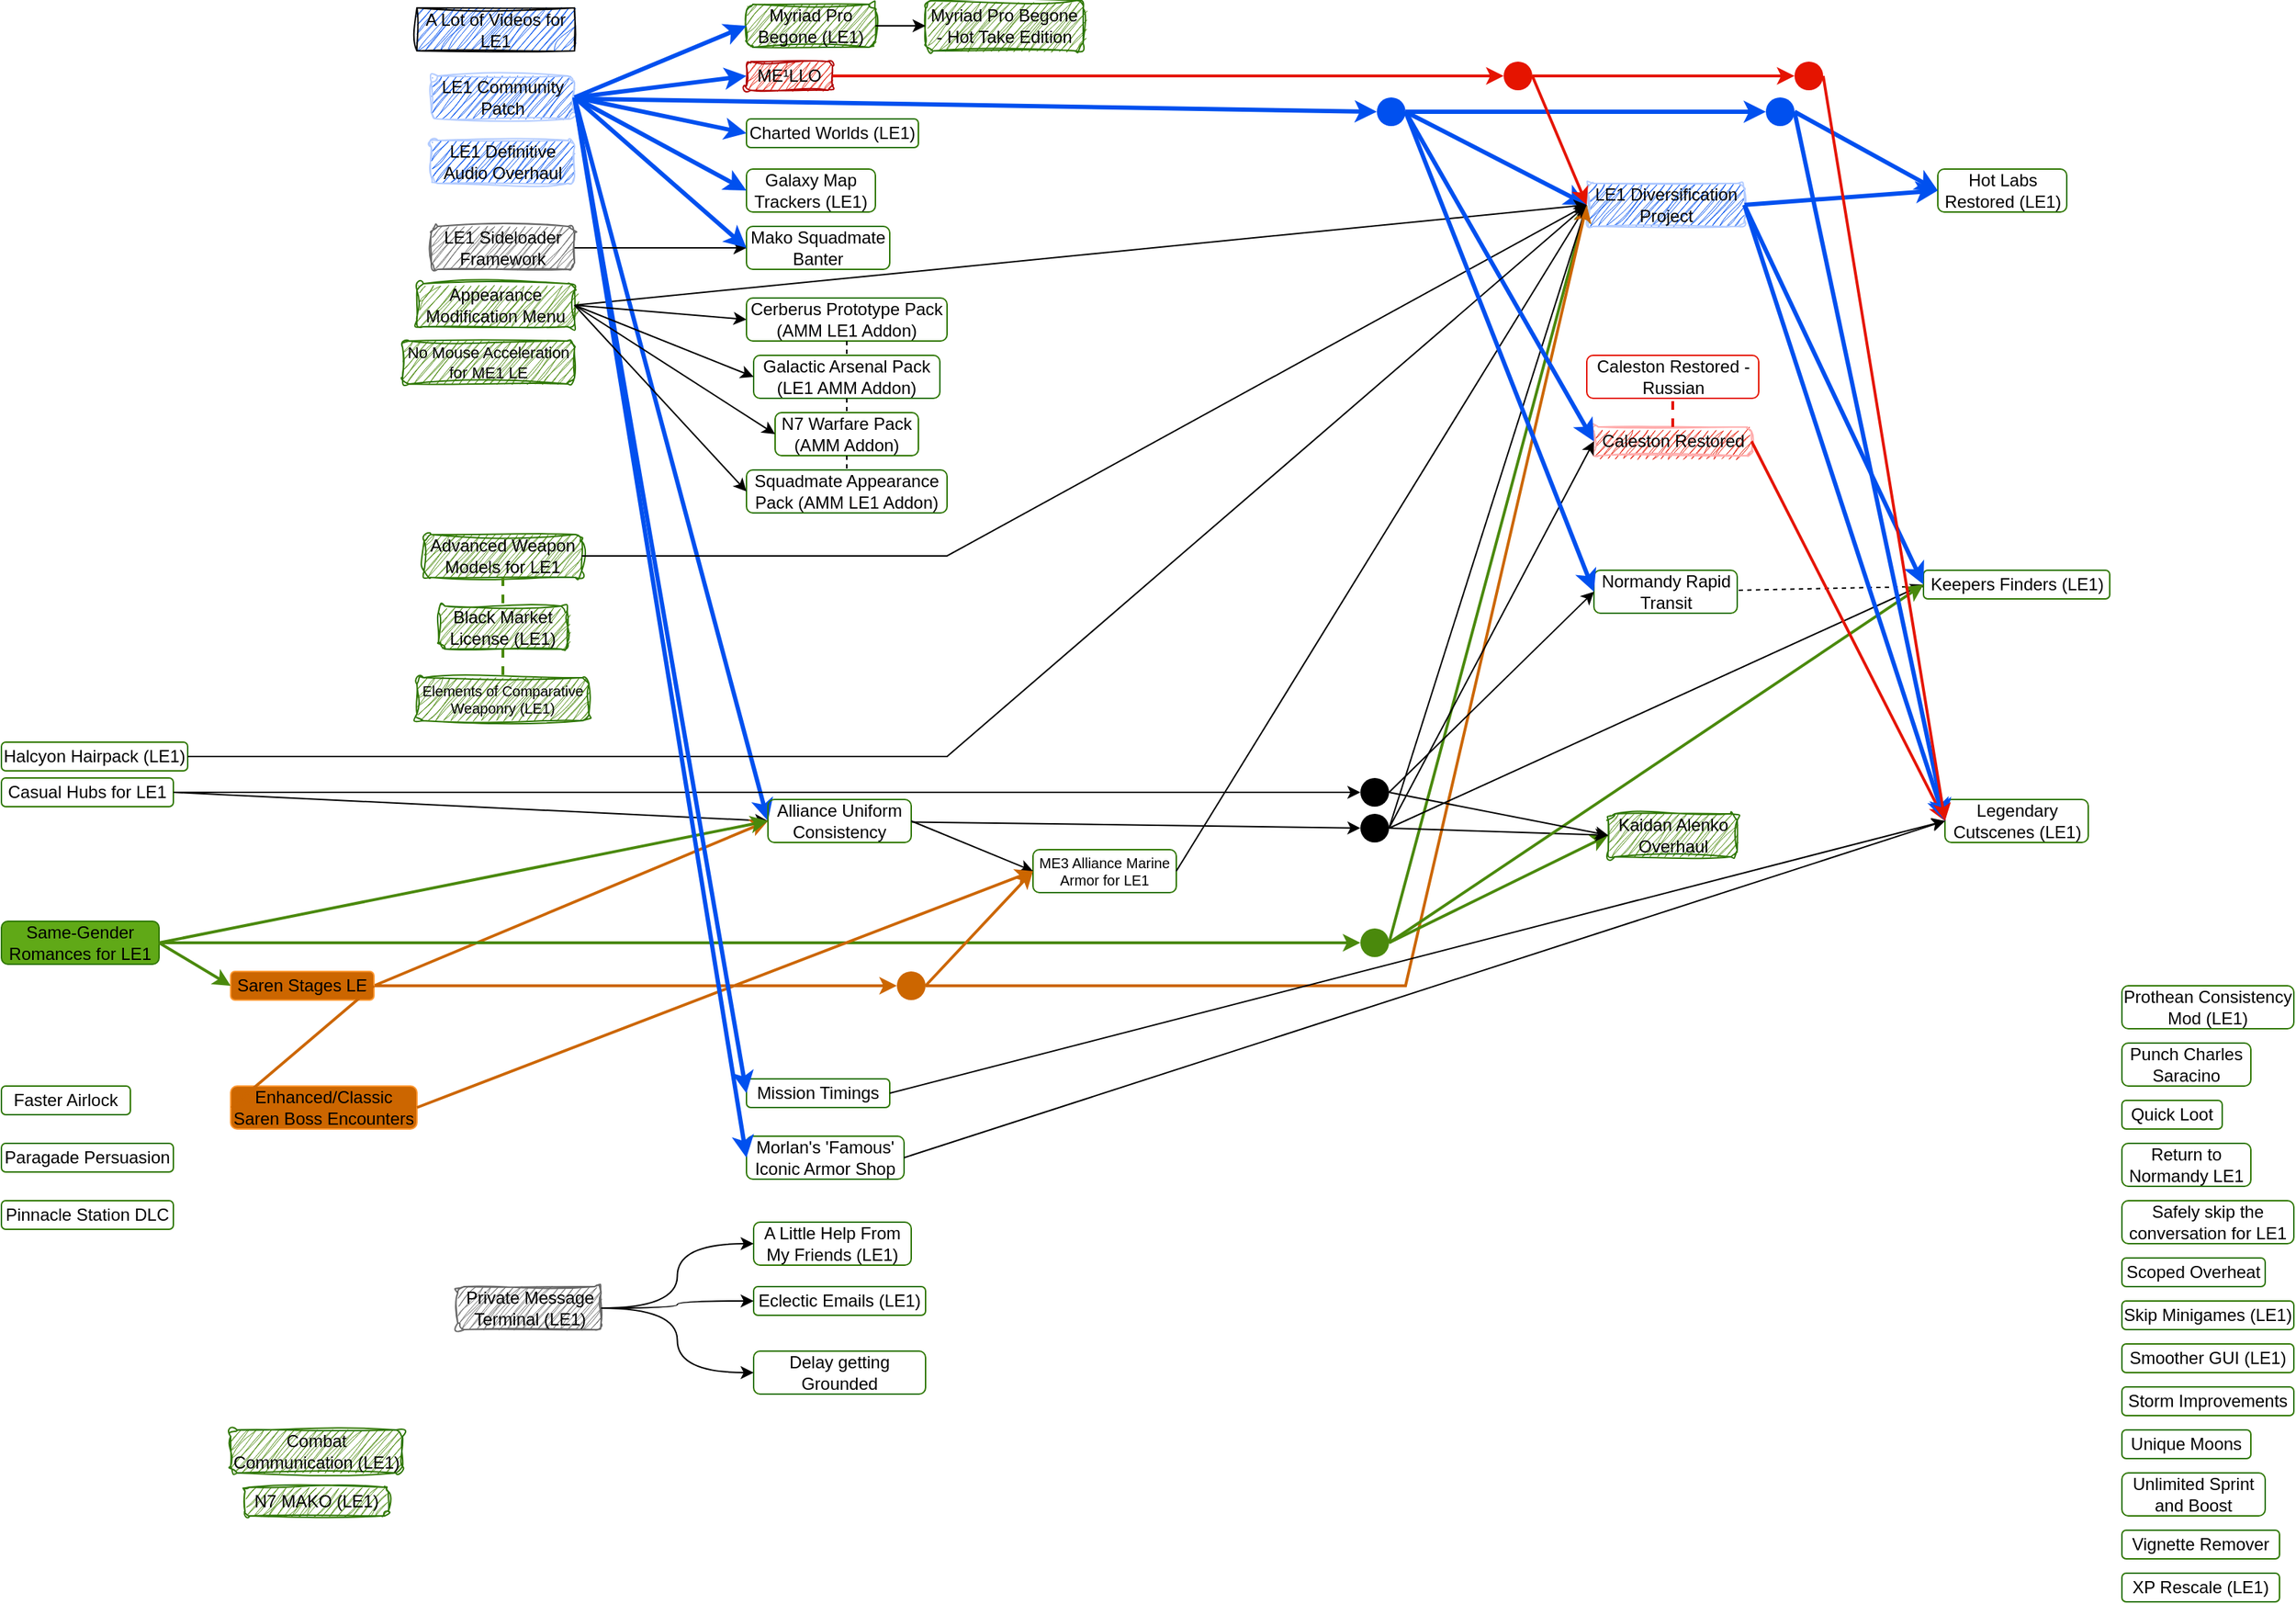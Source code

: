 <mxfile version="26.1.0">
  <diagram name="Страница — 1" id="1QfvMjIt6kSm-26QrTTU">
    <mxGraphModel dx="1319" dy="1741" grid="1" gridSize="10" guides="1" tooltips="1" connect="1" arrows="1" fold="1" page="1" pageScale="1" pageWidth="1654" pageHeight="1169" math="0" shadow="0">
      <root>
        <mxCell id="0" />
        <mxCell id="1" parent="0" />
        <mxCell id="hEbEdlZakMNNl_RcjGQe-7" style="shape=connector;rounded=0;orthogonalLoop=1;jettySize=auto;html=1;entryX=0;entryY=0.5;entryDx=0;entryDy=0;strokeColor=light-dark(#4A890C,#4A890C);align=center;verticalAlign=middle;fontFamily=Helvetica;fontSize=11;fontColor=default;labelBackgroundColor=default;endArrow=classic;strokeWidth=2;exitX=1;exitY=0.5;exitDx=0;exitDy=0;entryPerimeter=0;" edge="1" parent="1" source="hEbEdlZakMNNl_RcjGQe-16" target="XhbC9aTRr4sNY5ImtjRr-4">
          <mxGeometry relative="1" as="geometry" />
        </mxCell>
        <UserObject label="&lt;div&gt;Same-Gender Romances for LE1&lt;/div&gt;" link="https://www.nexusmods.com/masseffectlegendaryedition/mods/564" id="XhbC9aTRr4sNY5ImtjRr-1">
          <mxCell style="rounded=1;whiteSpace=wrap;html=1;fillColor=#60a917;fontColor=default;strokeColor=#2D7600;points=[[0,0.5,0,0,0],[0.5,0,0,0,0],[0.5,1,0,0,0],[1,0.5,0,0,0]];" parent="1" vertex="1">
            <mxGeometry x="40" y="645" width="110" height="30" as="geometry" />
          </mxCell>
        </UserObject>
        <UserObject label="&lt;div&gt;LE1 Sideloader Framework&lt;/div&gt;" link="https://www.nexusmods.com/masseffectlegendaryedition/mods/1309" id="XhbC9aTRr4sNY5ImtjRr-2">
          <mxCell style="rounded=1;whiteSpace=wrap;html=1;fillColor=light-dark(#666666,#666666);strokeColor=light-dark(#666666,#666666);sketch=1;curveFitting=1;jiggle=2;points=[[0,0.5,0,0,0],[0.5,0,0,0,0],[0.5,1,0,0,0],[1,0.5,0,0,0]];" parent="1" vertex="1">
            <mxGeometry x="340" y="160" width="100" height="30" as="geometry" />
          </mxCell>
        </UserObject>
        <mxCell id="hEbEdlZakMNNl_RcjGQe-4" style="shape=connector;rounded=0;orthogonalLoop=1;jettySize=auto;html=1;exitX=1;exitY=0.5;exitDx=0;exitDy=0;entryX=0;entryY=0.5;entryDx=0;entryDy=0;strokeColor=light-dark(#0050EF,#0050EF);align=center;verticalAlign=middle;fontFamily=Helvetica;fontSize=11;fontColor=default;labelBackgroundColor=default;endArrow=classic;strokeWidth=3;" edge="1" parent="1" source="XhbC9aTRr4sNY5ImtjRr-3" target="XhbC9aTRr4sNY5ImtjRr-9">
          <mxGeometry relative="1" as="geometry" />
        </mxCell>
        <mxCell id="hEbEdlZakMNNl_RcjGQe-42" style="shape=connector;rounded=0;orthogonalLoop=1;jettySize=auto;html=1;entryX=0;entryY=0.5;entryDx=0;entryDy=0;strokeColor=light-dark(#0050EF,#0050EF);align=center;verticalAlign=middle;fontFamily=Helvetica;fontSize=11;fontColor=default;labelBackgroundColor=default;endArrow=classic;strokeWidth=3;" edge="1" parent="1" source="XhbC9aTRr4sNY5ImtjRr-3" target="hEbEdlZakMNNl_RcjGQe-41">
          <mxGeometry relative="1" as="geometry" />
        </mxCell>
        <UserObject label="&lt;div&gt;LE1 Community Patch&lt;/div&gt;" link="https://www.nexusmods.com/masseffectlegendaryedition/mods/23" id="XhbC9aTRr4sNY5ImtjRr-3">
          <mxCell style="rounded=1;whiteSpace=wrap;html=1;fillColor=light-dark(#0050EF,#0050EF);fontColor=default;strokeColor=light-dark(#B2CBFF,#B2CBFF);points=[[0,0.5,0,0,0],[0.5,0,0,0,0],[0.5,1,0,0,0],[1,0.5,0,0,0]];sketch=1;curveFitting=1;jiggle=2;" parent="1" vertex="1">
            <mxGeometry x="340" y="55" width="100" height="30" as="geometry" />
          </mxCell>
        </UserObject>
        <UserObject label="&lt;div&gt;LE1 Diversification Project&lt;/div&gt;" link="https://www.nexusmods.com/masseffectlegendaryedition/mods/1172" id="XhbC9aTRr4sNY5ImtjRr-4">
          <mxCell style="rounded=1;whiteSpace=wrap;html=1;fillColor=light-dark(#0050EF,#0050EF);fontColor=default;strokeColor=light-dark(#B2CBFF,#B2CBFF);points=[[0,0.5,0,0,0],[0.5,0,0,0,0],[0.5,1,0,0,0],[1,0.5,0,0,0]];sketch=1;curveFitting=1;jiggle=2;" parent="1" vertex="1">
            <mxGeometry x="1146.5" y="130" width="110" height="30" as="geometry" />
          </mxCell>
        </UserObject>
        <UserObject label="LE1 Definitive Audio Overhaul" link="https://www.nexusmods.com/masseffectlegendaryedition/mods/1560" id="XhbC9aTRr4sNY5ImtjRr-5">
          <mxCell style="rounded=1;whiteSpace=wrap;html=1;fillColor=light-dark(#0050EF,#0050EF);fontColor=default;strokeColor=light-dark(#B2CBFF,#B2CBFF);points=[[0,0.5,0,0,0],[0.5,0,0,0,0],[0.5,1,0,0,0],[1,0.5,0,0,0]];sketch=1;curveFitting=1;jiggle=2;" parent="1" vertex="1">
            <mxGeometry x="340" y="100" width="100" height="30" as="geometry" />
          </mxCell>
        </UserObject>
        <UserObject label="A Lot of Videos for LE1" link="https://www.nexusmods.com/masseffectlegendaryedition/mods/3" id="XhbC9aTRr4sNY5ImtjRr-6">
          <mxCell style="rounded=0;whiteSpace=wrap;html=1;fillColor=light-dark(#0050EF,#0050EF);fontColor=default;strokeColor=default;fillStyle=hatch;gradientColor=none;sketch=1;curveFitting=1;jiggle=2;glass=0;shadow=0;points=[[0,0.5,0,0,0],[0.5,0,0,0,0],[0.5,1,0,0,0],[1,0.5,0,0,0]];" parent="1" vertex="1">
            <mxGeometry x="330" y="7.5" width="110" height="30" as="geometry" />
          </mxCell>
        </UserObject>
        <UserObject label="A Little Help From My Friends (LE1)" link="https://www.nexusmods.com/masseffectlegendaryedition/mods/1526" id="XhbC9aTRr4sNY5ImtjRr-7">
          <mxCell style="rounded=1;whiteSpace=wrap;html=1;fillColor=none;fontColor=default;strokeColor=#2D7600;points=[[0,0.5,0,0,0],[0.5,0,0,0,0],[0.5,1,0,0,0],[1,0.5,0,0,0]];" parent="1" vertex="1">
            <mxGeometry x="565" y="855" width="110" height="30" as="geometry" />
          </mxCell>
        </UserObject>
        <UserObject label="Advanced Weapon Models for LE1" link="https://www.nexusmods.com/masseffectlegendaryedition/mods/853" id="XhbC9aTRr4sNY5ImtjRr-8">
          <mxCell style="rounded=1;whiteSpace=wrap;html=1;fillColor=light-dark(#4A890C,#4A890C);fontColor=default;strokeColor=#2D7600;sketch=1;curveFitting=1;jiggle=2;points=[[0,0.5,0,0,0],[0.5,0,0,0,0],[0.5,1,0,0,0],[1,0.5,0,0,0]];" parent="1" vertex="1">
            <mxGeometry x="335" y="375" width="110" height="30" as="geometry" />
          </mxCell>
        </UserObject>
        <mxCell id="hEbEdlZakMNNl_RcjGQe-56" style="shape=connector;rounded=0;orthogonalLoop=1;jettySize=auto;html=1;entryX=0;entryY=0.5;entryDx=0;entryDy=0;strokeColor=default;align=center;verticalAlign=middle;fontFamily=Helvetica;fontSize=11;fontColor=default;labelBackgroundColor=default;endArrow=classic;" edge="1" parent="1" source="XhbC9aTRr4sNY5ImtjRr-9" target="hEbEdlZakMNNl_RcjGQe-55">
          <mxGeometry relative="1" as="geometry" />
        </mxCell>
        <UserObject label="Alliance Uniform Consistency" link="https://www.nexusmods.com/masseffectlegendaryedition/mods/799" id="XhbC9aTRr4sNY5ImtjRr-9">
          <mxCell style="rounded=1;whiteSpace=wrap;html=1;fillColor=none;fontColor=default;strokeColor=#2D7600;points=[[0,0.5,0,0,0],[0.5,0,0,0,0],[0.5,1,0,0,0],[1,0.5,0,0,0]];" parent="1" vertex="1">
            <mxGeometry x="575" y="560" width="100" height="30" as="geometry" />
          </mxCell>
        </UserObject>
        <UserObject label="Appearance Modification Menu" link="https://www.nexusmods.com/masseffectlegendaryedition/mods/2513" id="XhbC9aTRr4sNY5ImtjRr-10">
          <mxCell style="rounded=1;whiteSpace=wrap;html=1;fillColor=light-dark(#4A890C,#4A890C);fontColor=default;strokeColor=#2D7600;points=[[0,0.5,0,0,0],[0.5,0,0,0,0],[0.5,1,0,0,0],[1,0.5,0,0,0]];sketch=1;curveFitting=1;jiggle=2;" parent="1" vertex="1">
            <mxGeometry x="330" y="200" width="110" height="30" as="geometry" />
          </mxCell>
        </UserObject>
        <mxCell id="hEbEdlZakMNNl_RcjGQe-35" style="shape=connector;rounded=0;orthogonalLoop=1;jettySize=auto;html=1;strokeColor=light-dark(#4A890C,#4A890C);align=center;verticalAlign=middle;fontFamily=Helvetica;fontSize=11;fontColor=default;labelBackgroundColor=default;endArrow=none;dashed=1;startFill=0;strokeWidth=2;" edge="1" parent="1" source="XhbC9aTRr4sNY5ImtjRr-11" target="XhbC9aTRr4sNY5ImtjRr-18">
          <mxGeometry relative="1" as="geometry" />
        </mxCell>
        <UserObject label="Black Market License (LE1)" link="https://www.nexusmods.com/masseffectlegendaryedition/mods/661" id="XhbC9aTRr4sNY5ImtjRr-11">
          <mxCell style="rounded=1;whiteSpace=wrap;html=1;fillColor=light-dark(#4A890C,#4A890C);fontColor=default;strokeColor=#2D7600;points=[[0,0.5,0,0,0],[0.5,0,0,0,0],[0.5,1,0,0,0],[1,0.5,0,0,0]];sketch=1;curveFitting=1;jiggle=2;" parent="1" vertex="1">
            <mxGeometry x="345" y="425" width="90" height="30" as="geometry" />
          </mxCell>
        </UserObject>
        <UserObject label="Caleston Restored" link="https://www.nexusmods.com/masseffectlegendaryedition/mods/2238" id="XhbC9aTRr4sNY5ImtjRr-12">
          <mxCell style="rounded=1;whiteSpace=wrap;html=1;fillColor=light-dark(#E51400,#E51400);fontColor=default;strokeColor=light-dark(#FFACAC,#FFACAC);points=[[0,0.5,0,0,0],[0.5,0,0,0,0],[0.5,1,0,0,0],[1,0.5,0,0,0]];sketch=1;curveFitting=1;jiggle=2;" parent="1" vertex="1">
            <mxGeometry x="1151.5" y="300" width="110" height="20" as="geometry" />
          </mxCell>
        </UserObject>
        <mxCell id="hEbEdlZakMNNl_RcjGQe-5" style="shape=connector;rounded=0;orthogonalLoop=1;jettySize=auto;html=1;exitX=1;exitY=0.5;exitDx=0;exitDy=0;entryX=0;entryY=0.5;entryDx=0;entryDy=0;strokeColor=default;align=center;verticalAlign=middle;fontFamily=Helvetica;fontSize=11;fontColor=default;labelBackgroundColor=default;endArrow=classic;" edge="1" parent="1" source="XhbC9aTRr4sNY5ImtjRr-13" target="XhbC9aTRr4sNY5ImtjRr-9">
          <mxGeometry relative="1" as="geometry" />
        </mxCell>
        <UserObject label="Casual Hubs for LE1" link="https://www.nexusmods.com/masseffectlegendaryedition/mods/574" id="XhbC9aTRr4sNY5ImtjRr-13">
          <mxCell style="rounded=1;whiteSpace=wrap;html=1;fillColor=none;fontColor=default;strokeColor=#2D7600;points=[[0,0.5,0,0,0],[0.5,0,0,0,0],[0.5,1,0,0,0],[1,0.5,0,0,0]];" parent="1" vertex="1">
            <mxGeometry x="40" y="545" width="120" height="20" as="geometry" />
          </mxCell>
        </UserObject>
        <UserObject label="Caleston Restored - Russian" link="https://www.nexusmods.com/masseffectlegendaryedition/mods/2408" id="XhbC9aTRr4sNY5ImtjRr-14">
          <mxCell style="rounded=1;whiteSpace=wrap;html=1;fillColor=none;fontColor=default;strokeColor=light-dark(#E51400,#E51400);points=[[0,0.5,0,0,0],[0.5,0,0,0,0],[0.5,1,0,0,0],[1,0.5,0,0,0]];" parent="1" vertex="1">
            <mxGeometry x="1146.5" y="250" width="120" height="30" as="geometry" />
          </mxCell>
        </UserObject>
        <UserObject label="Combat Communication (LE1)" link="https://www.nexusmods.com/masseffectlegendaryedition/mods/1934" id="XhbC9aTRr4sNY5ImtjRr-15">
          <mxCell style="rounded=1;whiteSpace=wrap;html=1;fillColor=light-dark(#4A890C,#4A890C);fontColor=default;strokeColor=#2D7600;points=[[0,0.5,0,0,0],[0.5,0,0,0,0],[0.5,1,0,0,0],[1,0.5,0,0,0]];sketch=1;curveFitting=1;jiggle=2;" parent="1" vertex="1">
            <mxGeometry x="200" y="1000" width="120" height="30" as="geometry" />
          </mxCell>
        </UserObject>
        <UserObject label="Eclectic Emails (LE1)" link="https://www.nexusmods.com/masseffectlegendaryedition/mods/1563" id="XhbC9aTRr4sNY5ImtjRr-16">
          <mxCell style="rounded=1;whiteSpace=wrap;html=1;fillColor=none;fontColor=default;strokeColor=#2D7600;points=[[0,0.5,0,0,0],[0.5,0,0,0,0],[0.5,1,0,0,0],[1,0.5,0,0,0]];" parent="1" vertex="1">
            <mxGeometry x="565" y="900" width="120" height="20" as="geometry" />
          </mxCell>
        </UserObject>
        <UserObject label="Halcyon Hairpack (LE1)" link="https://www.nexusmods.com/masseffectlegendaryedition/mods/1497" id="XhbC9aTRr4sNY5ImtjRr-17">
          <mxCell style="rounded=1;whiteSpace=wrap;html=1;fillColor=none;fontColor=default;strokeColor=#2D7600;points=[[0,0.5,0,0,0],[0.5,0,0,0,0],[0.5,1,0,0,0],[1,0.5,0,0,0]];" parent="1" vertex="1">
            <mxGeometry x="40" y="520" width="130" height="20" as="geometry" />
          </mxCell>
        </UserObject>
        <UserObject label="Elements of Comparative Weaponry (LE1)" link="https://www.nexusmods.com/masseffectlegendaryedition/mods/639" id="XhbC9aTRr4sNY5ImtjRr-18">
          <mxCell style="rounded=1;whiteSpace=wrap;html=1;fillColor=light-dark(#4A890C,#4A890C);fontColor=default;strokeColor=#2D7600;fontSize=10;points=[[0,0.5,0,0,0],[0.5,0,0,0,0],[0.5,1,0,0,0],[1,0.5,0,0,0]];sketch=1;curveFitting=1;jiggle=2;" parent="1" vertex="1">
            <mxGeometry x="330" y="475" width="120" height="30" as="geometry" />
          </mxCell>
        </UserObject>
        <UserObject label="Galaxy Map Trackers (LE1)" link="https://www.nexusmods.com/masseffectlegendaryedition/mods/426" id="XhbC9aTRr4sNY5ImtjRr-19">
          <mxCell style="rounded=1;whiteSpace=wrap;html=1;fillColor=none;fontColor=default;strokeColor=#2D7600;points=[[0,0.5,0,0,0],[0.5,0,0,0,0],[0.5,1,0,0,0],[1,0.5,0,0,0]];" parent="1" vertex="1">
            <mxGeometry x="560" y="120" width="90" height="30" as="geometry" />
          </mxCell>
        </UserObject>
        <UserObject label="Faster Airlock" link="https://www.nexusmods.com/masseffectlegendaryedition/mods/753" id="XhbC9aTRr4sNY5ImtjRr-20">
          <mxCell style="rounded=1;whiteSpace=wrap;html=1;fillColor=none;fontColor=default;strokeColor=#2D7600;points=[[0,0.5,0,0,0],[0.5,0,0,0,0],[0.5,1,0,0,0],[1,0.5,0,0,0]];" parent="1" vertex="1">
            <mxGeometry x="40" y="760" width="90" height="20" as="geometry" />
          </mxCell>
        </UserObject>
        <UserObject label="&lt;div&gt;Legendary Cutscenes (LE1)&lt;/div&gt;" link="https://www.nexusmods.com/masseffectlegendaryedition/mods/2341" id="XhbC9aTRr4sNY5ImtjRr-21">
          <mxCell style="rounded=1;whiteSpace=wrap;html=1;fillColor=none;fontColor=default;strokeColor=#2D7600;points=[[0,0.5,0,0,0],[0.5,0,0,0,0],[0.5,1,0,0,0],[1,0.5,0,0,0]];" parent="1" vertex="1">
            <mxGeometry x="1396.5" y="560" width="100" height="30" as="geometry" />
          </mxCell>
        </UserObject>
        <UserObject label="Hot Labs Restored (LE1)" link="https://www.nexusmods.com/masseffectlegendaryedition/mods/1708" id="XhbC9aTRr4sNY5ImtjRr-22">
          <mxCell style="rounded=1;whiteSpace=wrap;html=1;fillColor=none;fontColor=default;strokeColor=#2D7600;points=[[0,0.5,0,0,0],[0.5,0,0,0,0],[0.5,1,0,0,0],[1,0.5,0,0,0]];" parent="1" vertex="1">
            <mxGeometry x="1391.5" y="120" width="90" height="30" as="geometry" />
          </mxCell>
        </UserObject>
        <mxCell id="hEbEdlZakMNNl_RcjGQe-72" style="edgeStyle=none;shape=connector;rounded=0;orthogonalLoop=1;jettySize=auto;html=1;strokeColor=default;align=center;verticalAlign=middle;fontFamily=Helvetica;fontSize=11;fontColor=default;labelBackgroundColor=default;endArrow=none;startFill=0;dashed=1;" edge="1" parent="1" source="XhbC9aTRr4sNY5ImtjRr-23" target="XhbC9aTRr4sNY5ImtjRr-33">
          <mxGeometry relative="1" as="geometry" />
        </mxCell>
        <UserObject label="Keepers Finders (LE1)" link="https://www.nexusmods.com/masseffectlegendaryedition/mods/1043" id="XhbC9aTRr4sNY5ImtjRr-23">
          <mxCell style="rounded=1;whiteSpace=wrap;html=1;fillColor=none;fontColor=default;strokeColor=#2D7600;points=[[0,0.5,0,0,0],[0.5,0,0,0,0],[0.5,1,0,0,0],[1,0.5,0,0,0]];" parent="1" vertex="1">
            <mxGeometry x="1381.5" y="400" width="130" height="20" as="geometry" />
          </mxCell>
        </UserObject>
        <UserObject label="Kaidan Alenko Overhaul" link="https://www.nexusmods.com/masseffectlegendaryedition/mods/1213" id="XhbC9aTRr4sNY5ImtjRr-24">
          <mxCell style="rounded=1;whiteSpace=wrap;html=1;fillColor=light-dark(#4A890C,#4A890C);fontColor=default;strokeColor=#2D7600;points=[[0,0.5,0,0,0],[0.5,0,0,0,0],[0.5,1,0,0,0],[1,0.5,0,0,0]];sketch=1;curveFitting=1;jiggle=2;" parent="1" vertex="1">
            <mxGeometry x="1161.5" y="570" width="90" height="30" as="geometry" />
          </mxCell>
        </UserObject>
        <UserObject label="Mission Timings" link="https://www.nexusmods.com/masseffectlegendaryedition/mods/754" id="XhbC9aTRr4sNY5ImtjRr-25">
          <mxCell style="rounded=1;whiteSpace=wrap;html=1;fillColor=none;fontColor=default;strokeColor=#2D7600;points=[[0,0.5,0,0,0],[0.5,0,0,0,0],[0.5,1,0,0,0],[1,0.5,0,0,0]];" parent="1" vertex="1">
            <mxGeometry x="560" y="755" width="100" height="20" as="geometry" />
          </mxCell>
        </UserObject>
        <UserObject label="Mako Squadmate Banter" link="https://www.nexusmods.com/masseffectlegendaryedition/mods/1310" id="XhbC9aTRr4sNY5ImtjRr-26">
          <mxCell style="rounded=1;whiteSpace=wrap;html=1;fillColor=none;fontColor=default;strokeColor=#2D7600;points=[[0,0.5,0,0,0],[0.5,0,0,0,0],[0.5,1,0,0,0],[1,0.5,0,0,0]];" parent="1" vertex="1">
            <mxGeometry x="560" y="160" width="100" height="30" as="geometry" />
          </mxCell>
        </UserObject>
        <UserObject label="ME3 Alliance Marine Armor for LE1" link="https://www.nexusmods.com/masseffectlegendaryedition/mods/838" id="XhbC9aTRr4sNY5ImtjRr-27">
          <mxCell style="rounded=1;whiteSpace=wrap;html=1;fillColor=none;fontColor=default;strokeColor=#2D7600;fontSize=10;points=[[0,0.5,0,0,0],[0.5,0,0,0,0],[0.5,1,0,0,0],[1,0.5,0,0,0]];" parent="1" vertex="1">
            <mxGeometry x="760" y="595" width="100" height="30" as="geometry" />
          </mxCell>
        </UserObject>
        <UserObject label="ME¹LLO" link="https://www.nexusmods.com/masseffectlegendaryedition/mods/1500" id="XhbC9aTRr4sNY5ImtjRr-28">
          <mxCell style="rounded=1;whiteSpace=wrap;html=1;fillColor=light-dark(#E51400,#E51400);fontColor=default;strokeColor=#B20000;fillStyle=auto;sketch=1;curveFitting=1;jiggle=2;points=[[0,0.5,0,0,0],[0.5,0,0,0,0],[0.5,1,0,0,0],[1,0.5,0,0,0]];" parent="1" vertex="1">
            <mxGeometry x="560" y="45" width="60" height="20" as="geometry" />
          </mxCell>
        </UserObject>
        <UserObject label="N7 Warfare Pack (AMM Addon)" link="https://www.nexusmods.com/masseffectlegendaryedition/mods/2325" id="XhbC9aTRr4sNY5ImtjRr-29">
          <mxCell style="rounded=1;whiteSpace=wrap;html=1;fillColor=none;fontColor=default;strokeColor=#2D7600;points=[[0,0.5,0,0,0],[0.5,0,0,0,0],[0.5,1,0,0,0],[1,0.5,0,0,0]];" parent="1" vertex="1">
            <mxGeometry x="580" y="290" width="100" height="30" as="geometry" />
          </mxCell>
        </UserObject>
        <UserObject label="Morlan&#39;s &#39;Famous&#39; Iconic Armor Shop" link="https://www.nexusmods.com/masseffectlegendaryedition/mods/684" id="XhbC9aTRr4sNY5ImtjRr-30">
          <mxCell style="rounded=1;whiteSpace=wrap;html=1;fillColor=none;fontColor=default;strokeColor=#2D7600;points=[[0,0.5,0,0,0],[0.5,0,0,0,0],[0.5,1,0,0,0],[1,0.5,0,0,0]];" parent="1" vertex="1">
            <mxGeometry x="560" y="795" width="110" height="30" as="geometry" />
          </mxCell>
        </UserObject>
        <UserObject label="N7 MAKO (LE1)" link="https://www.nexusmods.com/masseffectlegendaryedition/mods/309" id="XhbC9aTRr4sNY5ImtjRr-31">
          <mxCell style="rounded=1;whiteSpace=wrap;html=1;fillColor=light-dark(#4A890C,#4A890C);fontColor=default;strokeColor=#2D7600;points=[[0,0.5,0,0,0],[0.5,0,0,0,0],[0.5,1,0,0,0],[1,0.5,0,0,0]];sketch=1;curveFitting=1;jiggle=2;" parent="1" vertex="1">
            <mxGeometry x="210" y="1040" width="100" height="20" as="geometry" />
          </mxCell>
        </UserObject>
        <UserObject label="Myriad Pro Begone (LE1)" link="https://www.nexusmods.com/masseffectlegendaryedition/mods/1070" id="XhbC9aTRr4sNY5ImtjRr-32">
          <mxCell style="rounded=1;whiteSpace=wrap;html=1;fillColor=light-dark(#4A890C,#4A890C);fontColor=default;strokeColor=#2D7600;points=[[0,0.5,0,0,0],[0.5,0,0,0,0],[0.5,1,0,0,0],[1,0.5,0,0,0]];sketch=1;curveFitting=1;jiggle=2;" parent="1" vertex="1">
            <mxGeometry x="560" y="5" width="90" height="30" as="geometry" />
          </mxCell>
        </UserObject>
        <UserObject label="Normandy Rapid Transit" link="https://www.nexusmods.com/masseffectlegendaryedition/mods/755" id="XhbC9aTRr4sNY5ImtjRr-33">
          <mxCell style="rounded=1;whiteSpace=wrap;html=1;fillColor=none;fontColor=default;strokeColor=#2D7600;points=[[0,0.5,0,0,0],[0.5,0,0,0,0],[0.5,1,0,0,0],[1,0.5,0,0,0]];" parent="1" vertex="1">
            <mxGeometry x="1151.5" y="400" width="100" height="30" as="geometry" />
          </mxCell>
        </UserObject>
        <UserObject label="No Mouse Acceleration for ME1 LE" link="https://www.nexusmods.com/masseffectlegendaryedition/mods/319" id="XhbC9aTRr4sNY5ImtjRr-34">
          <mxCell style="rounded=1;whiteSpace=wrap;html=1;fillColor=light-dark(#4A890C,#4A890C);fontColor=default;strokeColor=#2D7600;fontSize=11;points=[[0,0.5,0,0,0],[0.5,0,0,0,0],[0.5,1,0,0,0],[1,0.5,0,0,0]];sketch=1;curveFitting=1;jiggle=2;" parent="1" vertex="1">
            <mxGeometry x="320" y="240" width="120" height="30" as="geometry" />
          </mxCell>
        </UserObject>
        <UserObject label="Prothean Consistency Mod (LE1)" link="https://www.nexusmods.com/masseffectlegendaryedition/mods/1538" id="XhbC9aTRr4sNY5ImtjRr-35">
          <mxCell style="rounded=1;whiteSpace=wrap;html=1;fillColor=none;fontColor=default;strokeColor=#2D7600;points=[[0,0.5,0,0,0],[0.5,0,0,0,0],[0.5,1,0,0,0],[1,0.5,0,0,0]];" parent="1" vertex="1">
            <mxGeometry x="1520" y="690" width="120" height="30" as="geometry" />
          </mxCell>
        </UserObject>
        <UserObject label="Paragade Persuasion" link="https://www.nexusmods.com/masseffectlegendaryedition/mods/1673" id="XhbC9aTRr4sNY5ImtjRr-36">
          <mxCell style="rounded=1;whiteSpace=wrap;html=1;fillColor=none;fontColor=default;strokeColor=#2D7600;points=[[0,0.5,0,0,0],[0.5,0,0,0,0],[0.5,1,0,0,0],[1,0.5,0,0,0]];" parent="1" vertex="1">
            <mxGeometry x="40" y="800" width="120" height="20" as="geometry" />
          </mxCell>
        </UserObject>
        <mxCell id="hEbEdlZakMNNl_RcjGQe-1" style="edgeStyle=orthogonalEdgeStyle;rounded=0;orthogonalLoop=1;jettySize=auto;html=1;exitX=1;exitY=0.5;exitDx=0;exitDy=0;entryX=0;entryY=0.5;entryDx=0;entryDy=0;curved=1;" edge="1" parent="1" source="XhbC9aTRr4sNY5ImtjRr-37" target="XhbC9aTRr4sNY5ImtjRr-7">
          <mxGeometry relative="1" as="geometry" />
        </mxCell>
        <mxCell id="hEbEdlZakMNNl_RcjGQe-12" style="edgeStyle=orthogonalEdgeStyle;shape=connector;curved=1;rounded=0;orthogonalLoop=1;jettySize=auto;html=1;strokeColor=default;align=center;verticalAlign=middle;fontFamily=Helvetica;fontSize=11;fontColor=default;labelBackgroundColor=default;endArrow=classic;" edge="1" parent="1" source="XhbC9aTRr4sNY5ImtjRr-37" target="XhbC9aTRr4sNY5ImtjRr-16">
          <mxGeometry relative="1" as="geometry" />
        </mxCell>
        <UserObject label="Private Message Terminal (LE1)" link="https://www.nexusmods.com/masseffectlegendaryedition/mods/1525" id="XhbC9aTRr4sNY5ImtjRr-37">
          <mxCell style="rounded=1;whiteSpace=wrap;html=1;fillColor=light-dark(#666666,#666666);fontColor=default;strokeColor=light-dark(#666666,#666666);points=[[0,0.5,0,0,0],[0.5,0,0,0,0],[0.5,1,0,0,0],[1,0.5,0,0,0]];sketch=1;curveFitting=1;jiggle=2;" parent="1" vertex="1">
            <mxGeometry x="358.5" y="900" width="100" height="30" as="geometry" />
          </mxCell>
        </UserObject>
        <UserObject label="Pinnacle Station DLC" link="https://www.nexusmods.com/masseffectlegendaryedition/mods/832" id="XhbC9aTRr4sNY5ImtjRr-38">
          <mxCell style="rounded=1;whiteSpace=wrap;html=1;fillColor=none;fontColor=default;strokeColor=#2D7600;points=[[0,0.5,0,0,0],[0.5,0,0,0,0],[0.5,1,0,0,0],[1,0.5,0,0,0]];" parent="1" vertex="1">
            <mxGeometry x="40" y="840" width="120" height="20" as="geometry" />
          </mxCell>
        </UserObject>
        <UserObject label="Quick Loot" link="https://www.nexusmods.com/masseffectlegendaryedition/mods/1026" id="XhbC9aTRr4sNY5ImtjRr-39">
          <mxCell style="rounded=1;whiteSpace=wrap;html=1;fillColor=none;fontColor=default;strokeColor=#2D7600;points=[[0,0.5,0,0,0],[0.5,0,0,0,0],[0.5,1,0,0,0],[1,0.5,0,0,0]];" parent="1" vertex="1">
            <mxGeometry x="1520" y="770" width="70" height="20" as="geometry" />
          </mxCell>
        </UserObject>
        <UserObject label="Punch Charles Saracino" link="https://www.nexusmods.com/masseffectlegendaryedition/mods/1524" id="XhbC9aTRr4sNY5ImtjRr-40">
          <mxCell style="rounded=1;whiteSpace=wrap;html=1;fillColor=none;fontColor=default;strokeColor=#2D7600;points=[[0,0.5,0,0,0],[0.5,0,0,0,0],[0.5,1,0,0,0],[1,0.5,0,0,0]];" parent="1" vertex="1">
            <mxGeometry x="1520" y="730" width="90" height="30" as="geometry" />
          </mxCell>
        </UserObject>
        <UserObject label="Scoped Overheat" link="https://www.nexusmods.com/masseffectlegendaryedition/mods/1813" id="XhbC9aTRr4sNY5ImtjRr-41">
          <mxCell style="rounded=1;whiteSpace=wrap;html=1;fillColor=none;fontColor=default;strokeColor=#2D7600;points=[[0,0.5,0,0,0],[0.5,0,0,0,0],[0.5,1,0,0,0],[1,0.5,0,0,0]];" parent="1" vertex="1">
            <mxGeometry x="1520" y="880" width="100" height="20" as="geometry" />
          </mxCell>
        </UserObject>
        <UserObject label="Return to Normandy LE1" link="https://www.nexusmods.com/masseffectlegendaryedition/mods/1580" id="XhbC9aTRr4sNY5ImtjRr-42">
          <mxCell style="rounded=1;whiteSpace=wrap;html=1;fillColor=none;fontColor=default;strokeColor=#2D7600;points=[[0,0.5,0,0,0],[0.5,0,0,0,0],[0.5,1,0,0,0],[1,0.5,0,0,0]];" parent="1" vertex="1">
            <mxGeometry x="1520" y="800" width="90" height="30" as="geometry" />
          </mxCell>
        </UserObject>
        <mxCell id="hEbEdlZakMNNl_RcjGQe-8" style="shape=connector;rounded=0;orthogonalLoop=1;jettySize=auto;html=1;entryX=0;entryY=0.5;entryDx=0;entryDy=0;strokeColor=light-dark(#CC6600,#CC6600);align=center;verticalAlign=middle;fontFamily=Helvetica;fontSize=11;fontColor=default;labelBackgroundColor=default;endArrow=classic;strokeWidth=2;exitX=1;exitY=0.5;exitDx=0;exitDy=0;exitPerimeter=0;" edge="1" parent="1" source="XhbC9aTRr4sNY5ImtjRr-43" target="XhbC9aTRr4sNY5ImtjRr-9">
          <mxGeometry relative="1" as="geometry" />
        </mxCell>
        <mxCell id="hEbEdlZakMNNl_RcjGQe-22" style="shape=connector;rounded=0;orthogonalLoop=1;jettySize=auto;html=1;entryX=0;entryY=0.5;entryDx=0;entryDy=0;strokeColor=light-dark(#CC6600,#CC6600);align=center;verticalAlign=middle;fontFamily=Helvetica;fontSize=11;fontColor=default;labelBackgroundColor=default;endArrow=classic;strokeWidth=2;exitX=1;exitY=0.5;exitDx=0;exitDy=0;exitPerimeter=0;" edge="1" parent="1" source="XhbC9aTRr4sNY5ImtjRr-43" target="hEbEdlZakMNNl_RcjGQe-21">
          <mxGeometry relative="1" as="geometry" />
        </mxCell>
        <UserObject label="Saren Stages LE" link="https://www.nexusmods.com/masseffectlegendaryedition/mods/666" id="XhbC9aTRr4sNY5ImtjRr-43">
          <mxCell style="rounded=1;whiteSpace=wrap;html=1;fillColor=light-dark(#CC6600,#CC6600);fontColor=default;strokeColor=light-dark(#FF9933,#FF9933);points=[[0,0.5,0,0,0],[0.5,0,0,0,0],[0.5,1,0,0,0],[1,0.5,0,0,0]];" parent="1" vertex="1">
            <mxGeometry x="200" y="680" width="100" height="20" as="geometry" />
          </mxCell>
        </UserObject>
        <UserObject label="Safely skip the conversation for LE1" link="https://www.nexusmods.com/masseffectlegendaryedition/mods/438" id="XhbC9aTRr4sNY5ImtjRr-44">
          <mxCell style="rounded=1;whiteSpace=wrap;html=1;fillColor=none;fontColor=default;strokeColor=#2D7600;points=[[0,0.5,0,0,0],[0.5,0,0,0,0],[0.5,1,0,0,0],[1,0.5,0,0,0]];" parent="1" vertex="1">
            <mxGeometry x="1520" y="840" width="120" height="30" as="geometry" />
          </mxCell>
        </UserObject>
        <UserObject label="Skip Minigames (LE1)" link="https://www.nexusmods.com/masseffectlegendaryedition/mods/360" id="XhbC9aTRr4sNY5ImtjRr-45">
          <mxCell style="rounded=1;whiteSpace=wrap;html=1;fillColor=none;fontColor=default;strokeColor=#2D7600;points=[[0,0.5,0,0,0],[0.5,0,0,0,0],[0.5,1,0,0,0],[1,0.5,0,0,0]];" parent="1" vertex="1">
            <mxGeometry x="1520" y="910" width="120" height="20" as="geometry" />
          </mxCell>
        </UserObject>
        <UserObject label="Unlimited Sprint and Boost" link="https://www.nexusmods.com/masseffectlegendaryedition/mods/337" id="XhbC9aTRr4sNY5ImtjRr-46">
          <mxCell style="rounded=1;whiteSpace=wrap;html=1;fillColor=none;fontColor=default;strokeColor=#2D7600;points=[[0,0.5,0,0,0],[0.5,0,0,0,0],[0.5,1,0,0,0],[1,0.5,0,0,0]];" parent="1" vertex="1">
            <mxGeometry x="1520" y="1030" width="100" height="30" as="geometry" />
          </mxCell>
        </UserObject>
        <UserObject label="Smoother GUI (LE1)" link="https://www.nexusmods.com/masseffectlegendaryedition/mods/2121" id="XhbC9aTRr4sNY5ImtjRr-47">
          <mxCell style="rounded=1;whiteSpace=wrap;html=1;fillColor=none;fontColor=default;strokeColor=#2D7600;points=[[0,0.5,0,0,0],[0.5,0,0,0,0],[0.5,1,0,0,0],[1,0.5,0,0,0]];" parent="1" vertex="1">
            <mxGeometry x="1520" y="940" width="120" height="20" as="geometry" />
          </mxCell>
        </UserObject>
        <UserObject label="Unique Moons" link="https://www.nexusmods.com/masseffectlegendaryedition/mods/1735" id="XhbC9aTRr4sNY5ImtjRr-48">
          <mxCell style="rounded=1;whiteSpace=wrap;html=1;fillColor=none;fontColor=default;strokeColor=#2D7600;points=[[0,0.5,0,0,0],[0.5,0,0,0,0],[0.5,1,0,0,0],[1,0.5,0,0,0]];" parent="1" vertex="1">
            <mxGeometry x="1520" y="1000" width="90" height="20" as="geometry" />
          </mxCell>
        </UserObject>
        <UserObject label="Storm Improvements" link="https://www.nexusmods.com/masseffectlegendaryedition/mods/1971" id="XhbC9aTRr4sNY5ImtjRr-49">
          <mxCell style="rounded=1;whiteSpace=wrap;html=1;fillColor=none;fontColor=default;strokeColor=#2D7600;points=[[0,0.5,0,0,0],[0.5,0,0,0,0],[0.5,1,0,0,0],[1,0.5,0,0,0]];" parent="1" vertex="1">
            <mxGeometry x="1520" y="970" width="120" height="20" as="geometry" />
          </mxCell>
        </UserObject>
        <UserObject label="Vignette Remover" link="https://www.nexusmods.com/masseffectlegendaryedition/mods/428" id="XhbC9aTRr4sNY5ImtjRr-50">
          <mxCell style="rounded=1;whiteSpace=wrap;html=1;fillColor=none;fontColor=default;strokeColor=#2D7600;points=[[0,0.5,0,0,0],[0.5,0,0,0,0],[0.5,1,0,0,0],[1,0.5,0,0,0]];" parent="1" vertex="1">
            <mxGeometry x="1520" y="1070" width="110" height="20" as="geometry" />
          </mxCell>
        </UserObject>
        <UserObject label="XP Rescale (LE1)" link="https://www.nexusmods.com/masseffectlegendaryedition/mods/369" id="XhbC9aTRr4sNY5ImtjRr-52">
          <mxCell style="rounded=1;whiteSpace=wrap;html=1;fillColor=none;fontColor=default;strokeColor=#2D7600;points=[[0,0.5,0,0,0],[0.5,0,0,0,0],[0.5,1,0,0,0],[1,0.5,0,0,0]];" parent="1" vertex="1">
            <mxGeometry x="1520" y="1100" width="110" height="20" as="geometry" />
          </mxCell>
        </UserObject>
        <UserObject label="Delay getting Grounded" link="https://www.nexusmods.com/masseffectlegendaryedition/mods/1989" id="hEbEdlZakMNNl_RcjGQe-10">
          <mxCell style="rounded=1;whiteSpace=wrap;html=1;fillColor=none;fontColor=default;strokeColor=#2D7600;points=[[0,0.5,0,0,0],[0.5,0,0,0,0],[0.5,1,0,0,0],[1,0.5,0,0,0]];" vertex="1" parent="1">
            <mxGeometry x="565" y="945" width="120" height="30" as="geometry" />
          </mxCell>
        </UserObject>
        <mxCell id="hEbEdlZakMNNl_RcjGQe-11" style="edgeStyle=orthogonalEdgeStyle;shape=connector;curved=1;rounded=0;orthogonalLoop=1;jettySize=auto;html=1;entryX=0;entryY=0.5;entryDx=0;entryDy=0;entryPerimeter=0;strokeColor=default;align=center;verticalAlign=middle;fontFamily=Helvetica;fontSize=11;fontColor=default;labelBackgroundColor=default;endArrow=classic;" edge="1" parent="1" source="XhbC9aTRr4sNY5ImtjRr-37" target="hEbEdlZakMNNl_RcjGQe-10">
          <mxGeometry relative="1" as="geometry" />
        </mxCell>
        <mxCell id="hEbEdlZakMNNl_RcjGQe-13" style="shape=connector;rounded=0;orthogonalLoop=1;jettySize=auto;html=1;entryX=0;entryY=0.5;entryDx=0;entryDy=0;entryPerimeter=0;strokeColor=light-dark(#4A890C,#4A890C);align=center;verticalAlign=middle;fontFamily=Helvetica;fontSize=11;fontColor=default;labelBackgroundColor=default;endArrow=classic;strokeWidth=2;exitX=1;exitY=0.5;exitDx=0;exitDy=0;exitPerimeter=0;" edge="1" parent="1" source="XhbC9aTRr4sNY5ImtjRr-1" target="XhbC9aTRr4sNY5ImtjRr-43">
          <mxGeometry relative="1" as="geometry" />
        </mxCell>
        <mxCell id="hEbEdlZakMNNl_RcjGQe-28" style="shape=connector;rounded=0;orthogonalLoop=1;jettySize=auto;html=1;entryX=0;entryY=0.5;entryDx=0;entryDy=0;strokeColor=light-dark(#4A890C,#4A890C);align=center;verticalAlign=middle;fontFamily=Helvetica;fontSize=11;fontColor=default;labelBackgroundColor=default;endArrow=classic;strokeWidth=2;exitX=1;exitY=0.5;exitDx=0;exitDy=0;exitPerimeter=0;" edge="1" parent="1" source="XhbC9aTRr4sNY5ImtjRr-1" target="hEbEdlZakMNNl_RcjGQe-16">
          <mxGeometry relative="1" as="geometry" />
        </mxCell>
        <mxCell id="hEbEdlZakMNNl_RcjGQe-15" style="shape=connector;rounded=0;orthogonalLoop=1;jettySize=auto;html=1;exitX=1;exitY=0.5;exitDx=0;exitDy=0;entryX=0;entryY=0.5;entryDx=0;entryDy=0;entryPerimeter=0;strokeColor=light-dark(#4A890C,#4A890C);align=center;verticalAlign=middle;fontFamily=Helvetica;fontSize=11;fontColor=default;labelBackgroundColor=default;endArrow=classic;strokeWidth=2;exitPerimeter=0;" edge="1" parent="1" source="XhbC9aTRr4sNY5ImtjRr-1" target="XhbC9aTRr4sNY5ImtjRr-9">
          <mxGeometry relative="1" as="geometry" />
        </mxCell>
        <mxCell id="hEbEdlZakMNNl_RcjGQe-16" value="" style="shape=ellipse;fillColor=light-dark(#4A890C,#4A890C);strokeColor=none;html=1;sketch=0;fontFamily=Helvetica;fontSize=11;fontColor=default;labelBackgroundColor=default;" vertex="1" parent="1">
          <mxGeometry x="988.5" y="650" width="20" height="20" as="geometry" />
        </mxCell>
        <mxCell id="hEbEdlZakMNNl_RcjGQe-18" style="shape=connector;rounded=0;orthogonalLoop=1;jettySize=auto;html=1;entryX=0;entryY=0.5;entryDx=0;entryDy=0;strokeColor=light-dark(#E51400,#E51400);align=center;verticalAlign=middle;fontFamily=Helvetica;fontSize=11;fontColor=default;labelBackgroundColor=default;endArrow=classic;strokeWidth=2;" edge="1" parent="1" source="XhbC9aTRr4sNY5ImtjRr-28" target="hEbEdlZakMNNl_RcjGQe-83">
          <mxGeometry relative="1" as="geometry" />
        </mxCell>
        <mxCell id="hEbEdlZakMNNl_RcjGQe-19" style="shape=connector;rounded=0;orthogonalLoop=1;jettySize=auto;html=1;entryX=0;entryY=0.5;entryDx=0;entryDy=0;entryPerimeter=0;strokeColor=default;align=center;verticalAlign=middle;fontFamily=Helvetica;fontSize=11;fontColor=default;labelBackgroundColor=default;endArrow=classic;exitX=1;exitY=0.5;exitDx=0;exitDy=0;" edge="1" parent="1" source="hEbEdlZakMNNl_RcjGQe-55" target="XhbC9aTRr4sNY5ImtjRr-4">
          <mxGeometry relative="1" as="geometry" />
        </mxCell>
        <mxCell id="hEbEdlZakMNNl_RcjGQe-20" style="shape=connector;rounded=0;orthogonalLoop=1;jettySize=auto;html=1;entryX=0;entryY=0.5;entryDx=0;entryDy=0;entryPerimeter=0;strokeColor=default;align=center;verticalAlign=middle;fontFamily=Helvetica;fontSize=11;fontColor=default;labelBackgroundColor=default;endArrow=classic;exitX=1;exitY=0.5;exitDx=0;exitDy=0;exitPerimeter=0;" edge="1" parent="1" source="XhbC9aTRr4sNY5ImtjRr-9" target="XhbC9aTRr4sNY5ImtjRr-27">
          <mxGeometry relative="1" as="geometry" />
        </mxCell>
        <mxCell id="hEbEdlZakMNNl_RcjGQe-21" value="" style="shape=ellipse;fillColor=light-dark(#CC6600,#CC6600);strokeColor=none;html=1;sketch=0;fontFamily=Helvetica;fontSize=11;fontColor=default;labelBackgroundColor=default;" vertex="1" parent="1">
          <mxGeometry x="665" y="680" width="20" height="20" as="geometry" />
        </mxCell>
        <mxCell id="hEbEdlZakMNNl_RcjGQe-23" style="shape=connector;rounded=0;orthogonalLoop=1;jettySize=auto;html=1;entryX=0;entryY=0.5;entryDx=0;entryDy=0;entryPerimeter=0;strokeColor=light-dark(#CC6600,#CC6600);align=center;verticalAlign=middle;fontFamily=Helvetica;fontSize=11;fontColor=default;labelBackgroundColor=default;endArrow=classic;strokeWidth=2;exitX=1;exitY=0.5;exitDx=0;exitDy=0;" edge="1" parent="1" source="hEbEdlZakMNNl_RcjGQe-21" target="XhbC9aTRr4sNY5ImtjRr-27">
          <mxGeometry relative="1" as="geometry" />
        </mxCell>
        <UserObject label="Enhanced/Classic Saren Boss Encounters" link="https://www.nexusmods.com/masseffectlegendaryedition/mods/542" id="hEbEdlZakMNNl_RcjGQe-24">
          <mxCell style="rounded=1;whiteSpace=wrap;html=1;fillColor=light-dark(#CC6600,#CC6600);fontColor=default;strokeColor=light-dark(#FF9933,#FF9933);points=[[0,0.5,0,0,0],[0.5,0,0,0,0],[0.5,1,0,0,0],[1,0.5,0,0,0]];" vertex="1" parent="1">
            <mxGeometry x="200" y="760" width="130" height="30" as="geometry" />
          </mxCell>
        </UserObject>
        <mxCell id="hEbEdlZakMNNl_RcjGQe-25" style="shape=connector;rounded=0;orthogonalLoop=1;jettySize=auto;html=1;entryX=0;entryY=0.5;entryDx=0;entryDy=0;entryPerimeter=0;strokeColor=light-dark(#CC6600,#CC6600);align=center;verticalAlign=middle;fontFamily=Helvetica;fontSize=11;fontColor=default;labelBackgroundColor=default;endArrow=classic;strokeWidth=2;exitX=1;exitY=0.5;exitDx=0;exitDy=0;exitPerimeter=0;" edge="1" parent="1" source="XhbC9aTRr4sNY5ImtjRr-43" target="hEbEdlZakMNNl_RcjGQe-24">
          <mxGeometry relative="1" as="geometry" />
        </mxCell>
        <mxCell id="hEbEdlZakMNNl_RcjGQe-26" style="shape=connector;rounded=0;orthogonalLoop=1;jettySize=auto;html=1;entryX=0;entryY=0.5;entryDx=0;entryDy=0;entryPerimeter=0;strokeColor=light-dark(#CC6600,#CC6600);align=center;verticalAlign=middle;fontFamily=Helvetica;fontSize=11;fontColor=default;labelBackgroundColor=default;endArrow=classic;strokeWidth=2;exitX=1;exitY=0.5;exitDx=0;exitDy=0;exitPerimeter=0;" edge="1" parent="1" source="hEbEdlZakMNNl_RcjGQe-24" target="XhbC9aTRr4sNY5ImtjRr-27">
          <mxGeometry relative="1" as="geometry" />
        </mxCell>
        <mxCell id="hEbEdlZakMNNl_RcjGQe-27" style="shape=connector;rounded=0;orthogonalLoop=1;jettySize=auto;html=1;entryX=0;entryY=0.5;entryDx=0;entryDy=0;entryPerimeter=0;strokeColor=default;align=center;verticalAlign=middle;fontFamily=Helvetica;fontSize=11;fontColor=default;labelBackgroundColor=default;endArrow=classic;exitX=1;exitY=0.5;exitDx=0;exitDy=0;exitPerimeter=0;" edge="1" parent="1" source="XhbC9aTRr4sNY5ImtjRr-27" target="XhbC9aTRr4sNY5ImtjRr-4">
          <mxGeometry relative="1" as="geometry" />
        </mxCell>
        <mxCell id="hEbEdlZakMNNl_RcjGQe-31" style="shape=connector;rounded=0;orthogonalLoop=1;jettySize=auto;html=1;exitX=1;exitY=0.5;exitDx=0;exitDy=0;entryX=0;entryY=0.5;entryDx=0;entryDy=0;entryPerimeter=0;strokeColor=light-dark(#CC6600,#CC6600);align=center;verticalAlign=middle;fontFamily=Helvetica;fontSize=11;fontColor=default;labelBackgroundColor=default;endArrow=classic;strokeWidth=2;" edge="1" parent="1" source="hEbEdlZakMNNl_RcjGQe-21" target="XhbC9aTRr4sNY5ImtjRr-4">
          <mxGeometry relative="1" as="geometry">
            <Array as="points">
              <mxPoint x="1020" y="690" />
            </Array>
          </mxGeometry>
        </mxCell>
        <mxCell id="hEbEdlZakMNNl_RcjGQe-32" style="shape=connector;rounded=0;orthogonalLoop=1;jettySize=auto;html=1;entryX=0;entryY=0.5;entryDx=0;entryDy=0;entryPerimeter=0;strokeColor=light-dark(#0050EF,#0050EF);align=center;verticalAlign=middle;fontFamily=Helvetica;fontSize=11;fontColor=default;labelBackgroundColor=default;endArrow=classic;strokeWidth=3;exitX=1;exitY=0.5;exitDx=0;exitDy=0;" edge="1" parent="1" source="hEbEdlZakMNNl_RcjGQe-41" target="XhbC9aTRr4sNY5ImtjRr-4">
          <mxGeometry relative="1" as="geometry" />
        </mxCell>
        <mxCell id="hEbEdlZakMNNl_RcjGQe-33" style="shape=connector;rounded=0;orthogonalLoop=1;jettySize=auto;html=1;entryX=0;entryY=0.5;entryDx=0;entryDy=0;entryPerimeter=0;strokeColor=default;align=center;verticalAlign=middle;fontFamily=Helvetica;fontSize=11;fontColor=default;labelBackgroundColor=default;endArrow=classic;exitX=1;exitY=0.5;exitDx=0;exitDy=0;exitPerimeter=0;" edge="1" parent="1" source="XhbC9aTRr4sNY5ImtjRr-8" target="XhbC9aTRr4sNY5ImtjRr-4">
          <mxGeometry relative="1" as="geometry">
            <Array as="points">
              <mxPoint x="700" y="390" />
            </Array>
          </mxGeometry>
        </mxCell>
        <mxCell id="hEbEdlZakMNNl_RcjGQe-34" style="shape=connector;rounded=0;orthogonalLoop=1;jettySize=auto;html=1;entryX=0.5;entryY=0;entryDx=0;entryDy=0;entryPerimeter=0;strokeColor=light-dark(#4A890C,#4A890C);align=center;verticalAlign=middle;fontFamily=Helvetica;fontSize=11;fontColor=default;labelBackgroundColor=default;endArrow=none;startFill=0;dashed=1;strokeWidth=2;" edge="1" parent="1" source="XhbC9aTRr4sNY5ImtjRr-8" target="XhbC9aTRr4sNY5ImtjRr-11">
          <mxGeometry relative="1" as="geometry" />
        </mxCell>
        <mxCell id="hEbEdlZakMNNl_RcjGQe-37" style="shape=connector;rounded=0;orthogonalLoop=1;jettySize=auto;html=1;entryX=0;entryY=0.5;entryDx=0;entryDy=0;entryPerimeter=0;strokeColor=default;align=center;verticalAlign=middle;fontFamily=Helvetica;fontSize=11;fontColor=default;labelBackgroundColor=default;endArrow=classic;exitX=1;exitY=0.5;exitDx=0;exitDy=0;exitPerimeter=0;" edge="1" parent="1" source="XhbC9aTRr4sNY5ImtjRr-10" target="XhbC9aTRr4sNY5ImtjRr-4">
          <mxGeometry relative="1" as="geometry" />
        </mxCell>
        <mxCell id="hEbEdlZakMNNl_RcjGQe-38" style="shape=connector;rounded=0;orthogonalLoop=1;jettySize=auto;html=1;entryX=0;entryY=0.5;entryDx=0;entryDy=0;entryPerimeter=0;strokeColor=default;align=center;verticalAlign=middle;fontFamily=Helvetica;fontSize=11;fontColor=default;labelBackgroundColor=default;endArrow=classic;exitX=1;exitY=0.5;exitDx=0;exitDy=0;" edge="1" parent="1" source="hEbEdlZakMNNl_RcjGQe-55" target="XhbC9aTRr4sNY5ImtjRr-12">
          <mxGeometry relative="1" as="geometry" />
        </mxCell>
        <mxCell id="hEbEdlZakMNNl_RcjGQe-39" style="shape=connector;rounded=0;orthogonalLoop=1;jettySize=auto;html=1;entryX=0;entryY=0.5;entryDx=0;entryDy=0;entryPerimeter=0;strokeColor=light-dark(#0050EF,#0050EF);align=center;verticalAlign=middle;fontFamily=Helvetica;fontSize=11;fontColor=default;labelBackgroundColor=default;endArrow=classic;strokeWidth=3;exitX=1;exitY=0.5;exitDx=0;exitDy=0;" edge="1" parent="1" source="hEbEdlZakMNNl_RcjGQe-41" target="XhbC9aTRr4sNY5ImtjRr-12">
          <mxGeometry relative="1" as="geometry" />
        </mxCell>
        <mxCell id="hEbEdlZakMNNl_RcjGQe-48" style="shape=connector;rounded=0;orthogonalLoop=1;jettySize=auto;html=1;entryX=0;entryY=0.5;entryDx=0;entryDy=0;strokeColor=light-dark(#0050EF,#0050EF);align=center;verticalAlign=middle;fontFamily=Helvetica;fontSize=11;fontColor=default;labelBackgroundColor=default;endArrow=classic;strokeWidth=3;exitX=1;exitY=0.5;exitDx=0;exitDy=0;" edge="1" parent="1" source="hEbEdlZakMNNl_RcjGQe-41" target="hEbEdlZakMNNl_RcjGQe-47">
          <mxGeometry relative="1" as="geometry" />
        </mxCell>
        <mxCell id="hEbEdlZakMNNl_RcjGQe-41" value="" style="shape=ellipse;fillColor=light-dark(#0050EF,#0050EF);strokeColor=none;html=1;sketch=0;fontFamily=Helvetica;fontSize=11;fontColor=default;labelBackgroundColor=default;" vertex="1" parent="1">
          <mxGeometry x="1000" y="70" width="20" height="20" as="geometry" />
        </mxCell>
        <UserObject label="Charted Worlds (LE1)" link="https://www.nexusmods.com/masseffectlegendaryedition/mods/524" id="hEbEdlZakMNNl_RcjGQe-43">
          <mxCell style="rounded=1;whiteSpace=wrap;html=1;fillColor=none;fontColor=default;strokeColor=#2D7600;points=[[0,0.5,0,0,0],[0.5,0,0,0,0],[0.5,1,0,0,0],[1,0.5,0,0,0]];" vertex="1" parent="1">
            <mxGeometry x="560" y="85" width="120" height="20" as="geometry" />
          </mxCell>
        </UserObject>
        <mxCell id="hEbEdlZakMNNl_RcjGQe-44" style="shape=connector;rounded=0;orthogonalLoop=1;jettySize=auto;html=1;entryX=0.5;entryY=1;entryDx=0;entryDy=0;entryPerimeter=0;strokeColor=light-dark(#E51400,#E51400);align=center;verticalAlign=middle;fontFamily=Helvetica;fontSize=11;fontColor=default;labelBackgroundColor=default;endArrow=none;dashed=1;startFill=0;exitX=0.5;exitY=0;exitDx=0;exitDy=0;exitPerimeter=0;strokeWidth=2;" edge="1" parent="1" source="XhbC9aTRr4sNY5ImtjRr-12" target="XhbC9aTRr4sNY5ImtjRr-14">
          <mxGeometry relative="1" as="geometry" />
        </mxCell>
        <mxCell id="hEbEdlZakMNNl_RcjGQe-45" style="shape=connector;rounded=0;orthogonalLoop=1;jettySize=auto;html=1;entryX=0;entryY=0.5;entryDx=0;entryDy=0;entryPerimeter=0;strokeColor=light-dark(#0050EF,#0050EF);align=center;verticalAlign=middle;fontFamily=Helvetica;fontSize=11;fontColor=default;labelBackgroundColor=default;endArrow=classic;strokeWidth=3;exitX=1;exitY=0.5;exitDx=0;exitDy=0;exitPerimeter=0;" edge="1" parent="1" source="XhbC9aTRr4sNY5ImtjRr-3" target="hEbEdlZakMNNl_RcjGQe-43">
          <mxGeometry relative="1" as="geometry" />
        </mxCell>
        <mxCell id="hEbEdlZakMNNl_RcjGQe-46" style="shape=connector;rounded=0;orthogonalLoop=1;jettySize=auto;html=1;entryX=0;entryY=0.5;entryDx=0;entryDy=0;entryPerimeter=0;strokeColor=light-dark(#0050EF,#0050EF);align=center;verticalAlign=middle;fontFamily=Helvetica;fontSize=11;fontColor=default;labelBackgroundColor=default;endArrow=classic;strokeWidth=3;exitX=1;exitY=0.5;exitDx=0;exitDy=0;exitPerimeter=0;" edge="1" parent="1" source="XhbC9aTRr4sNY5ImtjRr-3" target="XhbC9aTRr4sNY5ImtjRr-19">
          <mxGeometry relative="1" as="geometry" />
        </mxCell>
        <mxCell id="hEbEdlZakMNNl_RcjGQe-47" value="" style="shape=ellipse;fillColor=light-dark(#0050EF,#0050EF);strokeColor=none;html=1;sketch=0;fontFamily=Helvetica;fontSize=11;fontColor=default;labelBackgroundColor=default;" vertex="1" parent="1">
          <mxGeometry x="1271.5" y="70" width="20" height="20" as="geometry" />
        </mxCell>
        <mxCell id="hEbEdlZakMNNl_RcjGQe-49" style="shape=connector;rounded=0;orthogonalLoop=1;jettySize=auto;html=1;entryX=0;entryY=0.5;entryDx=0;entryDy=0;entryPerimeter=0;strokeColor=light-dark(#0050EF,#0050EF);align=center;verticalAlign=middle;fontFamily=Helvetica;fontSize=11;fontColor=default;labelBackgroundColor=default;endArrow=classic;strokeWidth=3;exitX=1;exitY=0.5;exitDx=0;exitDy=0;exitPerimeter=0;" edge="1" parent="1" source="XhbC9aTRr4sNY5ImtjRr-4" target="XhbC9aTRr4sNY5ImtjRr-22">
          <mxGeometry relative="1" as="geometry" />
        </mxCell>
        <mxCell id="hEbEdlZakMNNl_RcjGQe-50" style="shape=connector;rounded=0;orthogonalLoop=1;jettySize=auto;html=1;exitX=1;exitY=0.5;exitDx=0;exitDy=0;entryX=0;entryY=0.5;entryDx=0;entryDy=0;entryPerimeter=0;strokeColor=light-dark(#0050EF,#0050EF);align=center;verticalAlign=middle;fontFamily=Helvetica;fontSize=11;fontColor=default;labelBackgroundColor=default;endArrow=classic;strokeWidth=3;" edge="1" parent="1" source="hEbEdlZakMNNl_RcjGQe-47" target="XhbC9aTRr4sNY5ImtjRr-22">
          <mxGeometry relative="1" as="geometry" />
        </mxCell>
        <mxCell id="hEbEdlZakMNNl_RcjGQe-51" style="shape=connector;rounded=0;orthogonalLoop=1;jettySize=auto;html=1;entryX=0;entryY=0.5;entryDx=0;entryDy=0;entryPerimeter=0;strokeColor=light-dark(#4A890C,#4A890C);align=center;verticalAlign=middle;fontFamily=Helvetica;fontSize=11;fontColor=default;labelBackgroundColor=default;endArrow=classic;strokeWidth=2;exitX=1;exitY=0.5;exitDx=0;exitDy=0;" edge="1" parent="1" source="hEbEdlZakMNNl_RcjGQe-16" target="XhbC9aTRr4sNY5ImtjRr-24">
          <mxGeometry relative="1" as="geometry" />
        </mxCell>
        <mxCell id="hEbEdlZakMNNl_RcjGQe-52" style="shape=connector;rounded=0;orthogonalLoop=1;jettySize=auto;html=1;entryX=0;entryY=0.5;entryDx=0;entryDy=0;entryPerimeter=0;strokeColor=default;align=center;verticalAlign=middle;fontFamily=Helvetica;fontSize=11;fontColor=default;labelBackgroundColor=default;endArrow=classic;exitX=1;exitY=0.5;exitDx=0;exitDy=0;" edge="1" parent="1" source="hEbEdlZakMNNl_RcjGQe-55" target="XhbC9aTRr4sNY5ImtjRr-24">
          <mxGeometry relative="1" as="geometry" />
        </mxCell>
        <mxCell id="hEbEdlZakMNNl_RcjGQe-53" style="shape=connector;rounded=0;orthogonalLoop=1;jettySize=auto;html=1;entryX=0;entryY=0.5;entryDx=0;entryDy=0;strokeColor=default;align=center;verticalAlign=middle;fontFamily=Helvetica;fontSize=11;fontColor=default;labelBackgroundColor=default;endArrow=classic;" edge="1" parent="1" source="XhbC9aTRr4sNY5ImtjRr-13" target="hEbEdlZakMNNl_RcjGQe-75">
          <mxGeometry relative="1" as="geometry" />
        </mxCell>
        <mxCell id="hEbEdlZakMNNl_RcjGQe-55" value="" style="shape=ellipse;fillColor=light-dark(#000000,#FFFFFF);strokeColor=none;html=1;sketch=0;fontFamily=Helvetica;fontSize=11;fontColor=default;labelBackgroundColor=default;" vertex="1" parent="1">
          <mxGeometry x="988.5" y="570" width="20" height="20" as="geometry" />
        </mxCell>
        <mxCell id="hEbEdlZakMNNl_RcjGQe-65" style="edgeStyle=none;shape=connector;rounded=0;orthogonalLoop=1;jettySize=auto;html=1;exitX=1;exitY=0.5;exitDx=0;exitDy=0;entryX=0;entryY=0.5;entryDx=0;entryDy=0;entryPerimeter=0;strokeColor=default;align=center;verticalAlign=middle;fontFamily=Helvetica;fontSize=11;fontColor=default;labelBackgroundColor=default;endArrow=classic;" edge="1" parent="1" source="hEbEdlZakMNNl_RcjGQe-55" target="XhbC9aTRr4sNY5ImtjRr-23">
          <mxGeometry relative="1" as="geometry" />
        </mxCell>
        <mxCell id="hEbEdlZakMNNl_RcjGQe-66" style="edgeStyle=none;shape=connector;rounded=0;orthogonalLoop=1;jettySize=auto;html=1;exitX=1;exitY=0.5;exitDx=0;exitDy=0;exitPerimeter=0;entryX=0;entryY=0.5;entryDx=0;entryDy=0;entryPerimeter=0;strokeColor=light-dark(#0050EF,#0050EF);align=center;verticalAlign=middle;fontFamily=Helvetica;fontSize=11;fontColor=default;labelBackgroundColor=default;endArrow=classic;strokeWidth=3;" edge="1" parent="1" source="XhbC9aTRr4sNY5ImtjRr-4" target="XhbC9aTRr4sNY5ImtjRr-23">
          <mxGeometry relative="1" as="geometry" />
        </mxCell>
        <mxCell id="hEbEdlZakMNNl_RcjGQe-68" style="edgeStyle=none;shape=connector;rounded=0;orthogonalLoop=1;jettySize=auto;html=1;exitX=1;exitY=0.5;exitDx=0;exitDy=0;entryX=0;entryY=0.5;entryDx=0;entryDy=0;entryPerimeter=0;strokeColor=default;align=center;verticalAlign=middle;fontFamily=Helvetica;fontSize=11;fontColor=default;labelBackgroundColor=default;endArrow=classic;exitPerimeter=0;" edge="1" parent="1" source="XhbC9aTRr4sNY5ImtjRr-17" target="XhbC9aTRr4sNY5ImtjRr-4">
          <mxGeometry relative="1" as="geometry">
            <Array as="points">
              <mxPoint x="700" y="530" />
            </Array>
          </mxGeometry>
        </mxCell>
        <mxCell id="hEbEdlZakMNNl_RcjGQe-70" style="edgeStyle=none;shape=connector;rounded=0;orthogonalLoop=1;jettySize=auto;html=1;exitX=1;exitY=0.5;exitDx=0;exitDy=0;entryX=0;entryY=0.5;entryDx=0;entryDy=0;entryPerimeter=0;strokeColor=light-dark(#4A890C,#4A890C);align=center;verticalAlign=middle;fontFamily=Helvetica;fontSize=11;fontColor=default;labelBackgroundColor=default;endArrow=classic;strokeWidth=2;" edge="1" parent="1" source="hEbEdlZakMNNl_RcjGQe-16" target="XhbC9aTRr4sNY5ImtjRr-23">
          <mxGeometry relative="1" as="geometry" />
        </mxCell>
        <mxCell id="hEbEdlZakMNNl_RcjGQe-73" style="edgeStyle=none;shape=connector;rounded=0;orthogonalLoop=1;jettySize=auto;html=1;exitX=1;exitY=0.5;exitDx=0;exitDy=0;exitPerimeter=0;entryX=0;entryY=0.5;entryDx=0;entryDy=0;entryPerimeter=0;strokeColor=default;align=center;verticalAlign=middle;fontFamily=Helvetica;fontSize=11;fontColor=default;labelBackgroundColor=default;endArrow=classic;" edge="1" parent="1" source="XhbC9aTRr4sNY5ImtjRr-2" target="XhbC9aTRr4sNY5ImtjRr-26">
          <mxGeometry relative="1" as="geometry" />
        </mxCell>
        <mxCell id="hEbEdlZakMNNl_RcjGQe-74" style="edgeStyle=none;shape=connector;rounded=0;orthogonalLoop=1;jettySize=auto;html=1;exitX=1;exitY=0.5;exitDx=0;exitDy=0;entryX=0;entryY=0.5;entryDx=0;entryDy=0;entryPerimeter=0;strokeColor=light-dark(#0050EF,#0050EF);align=center;verticalAlign=middle;fontFamily=Helvetica;fontSize=11;fontColor=default;labelBackgroundColor=default;endArrow=classic;strokeWidth=3;" edge="1" parent="1" source="hEbEdlZakMNNl_RcjGQe-41" target="XhbC9aTRr4sNY5ImtjRr-33">
          <mxGeometry relative="1" as="geometry" />
        </mxCell>
        <mxCell id="hEbEdlZakMNNl_RcjGQe-77" style="edgeStyle=none;shape=connector;rounded=0;orthogonalLoop=1;jettySize=auto;html=1;exitX=1;exitY=0.5;exitDx=0;exitDy=0;strokeColor=default;align=center;verticalAlign=middle;fontFamily=Helvetica;fontSize=11;fontColor=default;labelBackgroundColor=default;endArrow=classic;entryX=0;entryY=0.5;entryDx=0;entryDy=0;entryPerimeter=0;" edge="1" parent="1" source="hEbEdlZakMNNl_RcjGQe-75" target="XhbC9aTRr4sNY5ImtjRr-33">
          <mxGeometry relative="1" as="geometry" />
        </mxCell>
        <mxCell id="hEbEdlZakMNNl_RcjGQe-75" value="" style="shape=ellipse;fillColor=light-dark(#000000,#FFFFFF);strokeColor=none;html=1;sketch=0;fontFamily=Helvetica;fontSize=11;fontColor=default;labelBackgroundColor=default;" vertex="1" parent="1">
          <mxGeometry x="988.5" y="545" width="20" height="20" as="geometry" />
        </mxCell>
        <mxCell id="hEbEdlZakMNNl_RcjGQe-76" style="edgeStyle=none;shape=connector;rounded=0;orthogonalLoop=1;jettySize=auto;html=1;exitX=1;exitY=0.5;exitDx=0;exitDy=0;entryX=0;entryY=0.5;entryDx=0;entryDy=0;entryPerimeter=0;strokeColor=default;align=center;verticalAlign=middle;fontFamily=Helvetica;fontSize=11;fontColor=default;labelBackgroundColor=default;endArrow=classic;" edge="1" parent="1" source="hEbEdlZakMNNl_RcjGQe-75" target="XhbC9aTRr4sNY5ImtjRr-24">
          <mxGeometry relative="1" as="geometry" />
        </mxCell>
        <mxCell id="hEbEdlZakMNNl_RcjGQe-78" style="edgeStyle=none;shape=connector;rounded=0;orthogonalLoop=1;jettySize=auto;html=1;exitX=1;exitY=0.5;exitDx=0;exitDy=0;exitPerimeter=0;entryX=0;entryY=0.5;entryDx=0;entryDy=0;entryPerimeter=0;strokeColor=light-dark(#E51400,#E51400);align=center;verticalAlign=middle;fontFamily=Helvetica;fontSize=11;fontColor=default;labelBackgroundColor=default;endArrow=classic;strokeWidth=2;" edge="1" parent="1" source="XhbC9aTRr4sNY5ImtjRr-12" target="XhbC9aTRr4sNY5ImtjRr-21">
          <mxGeometry relative="1" as="geometry" />
        </mxCell>
        <mxCell id="hEbEdlZakMNNl_RcjGQe-79" style="edgeStyle=none;shape=connector;rounded=0;orthogonalLoop=1;jettySize=auto;html=1;exitX=1;exitY=0.5;exitDx=0;exitDy=0;exitPerimeter=0;entryX=0;entryY=0.5;entryDx=0;entryDy=0;entryPerimeter=0;strokeColor=default;align=center;verticalAlign=middle;fontFamily=Helvetica;fontSize=11;fontColor=default;labelBackgroundColor=default;endArrow=classic;" edge="1" parent="1" source="XhbC9aTRr4sNY5ImtjRr-25" target="XhbC9aTRr4sNY5ImtjRr-21">
          <mxGeometry relative="1" as="geometry" />
        </mxCell>
        <mxCell id="hEbEdlZakMNNl_RcjGQe-80" style="edgeStyle=none;shape=connector;rounded=0;orthogonalLoop=1;jettySize=auto;html=1;exitX=1;exitY=0.5;exitDx=0;exitDy=0;exitPerimeter=0;entryX=0;entryY=0.5;entryDx=0;entryDy=0;entryPerimeter=0;strokeColor=default;align=center;verticalAlign=middle;fontFamily=Helvetica;fontSize=11;fontColor=default;labelBackgroundColor=default;endArrow=classic;" edge="1" parent="1" source="XhbC9aTRr4sNY5ImtjRr-30" target="XhbC9aTRr4sNY5ImtjRr-21">
          <mxGeometry relative="1" as="geometry" />
        </mxCell>
        <mxCell id="hEbEdlZakMNNl_RcjGQe-81" style="edgeStyle=none;shape=connector;rounded=0;orthogonalLoop=1;jettySize=auto;html=1;exitX=1;exitY=0.5;exitDx=0;exitDy=0;exitPerimeter=0;entryX=0;entryY=0.5;entryDx=0;entryDy=0;entryPerimeter=0;strokeColor=light-dark(#0050EF,#0050EF);align=center;verticalAlign=middle;fontFamily=Helvetica;fontSize=11;fontColor=default;labelBackgroundColor=default;endArrow=classic;strokeWidth=3;" edge="1" parent="1" source="XhbC9aTRr4sNY5ImtjRr-4" target="XhbC9aTRr4sNY5ImtjRr-21">
          <mxGeometry relative="1" as="geometry" />
        </mxCell>
        <mxCell id="hEbEdlZakMNNl_RcjGQe-82" style="edgeStyle=none;shape=connector;rounded=0;orthogonalLoop=1;jettySize=auto;html=1;exitX=1;exitY=0.5;exitDx=0;exitDy=0;entryX=0;entryY=0.5;entryDx=0;entryDy=0;entryPerimeter=0;strokeColor=light-dark(#0050EF,#0050EF);align=center;verticalAlign=middle;fontFamily=Helvetica;fontSize=11;fontColor=default;labelBackgroundColor=default;endArrow=classic;strokeWidth=3;" edge="1" parent="1" source="hEbEdlZakMNNl_RcjGQe-47" target="XhbC9aTRr4sNY5ImtjRr-21">
          <mxGeometry relative="1" as="geometry" />
        </mxCell>
        <mxCell id="hEbEdlZakMNNl_RcjGQe-86" style="edgeStyle=none;shape=connector;rounded=0;orthogonalLoop=1;jettySize=auto;html=1;exitX=1;exitY=0.5;exitDx=0;exitDy=0;entryX=0;entryY=0.5;entryDx=0;entryDy=0;strokeColor=light-dark(#E51400,#E51400);align=center;verticalAlign=middle;fontFamily=Helvetica;fontSize=11;fontColor=default;labelBackgroundColor=default;endArrow=classic;strokeWidth=2;" edge="1" parent="1" source="hEbEdlZakMNNl_RcjGQe-83" target="hEbEdlZakMNNl_RcjGQe-85">
          <mxGeometry relative="1" as="geometry" />
        </mxCell>
        <mxCell id="hEbEdlZakMNNl_RcjGQe-83" value="" style="shape=ellipse;fillColor=light-dark(#E51400,#E51400);strokeColor=none;html=1;sketch=0;fontFamily=Helvetica;fontSize=11;fontColor=default;labelBackgroundColor=default;" vertex="1" parent="1">
          <mxGeometry x="1088.5" y="45" width="20" height="20" as="geometry" />
        </mxCell>
        <mxCell id="hEbEdlZakMNNl_RcjGQe-84" style="edgeStyle=none;shape=connector;rounded=0;orthogonalLoop=1;jettySize=auto;html=1;exitX=1;exitY=0.5;exitDx=0;exitDy=0;entryX=0;entryY=0.5;entryDx=0;entryDy=0;entryPerimeter=0;strokeColor=light-dark(#E51400,#E51400);align=center;verticalAlign=middle;fontFamily=Helvetica;fontSize=11;fontColor=default;labelBackgroundColor=default;endArrow=classic;strokeWidth=2;" edge="1" parent="1" source="hEbEdlZakMNNl_RcjGQe-83" target="XhbC9aTRr4sNY5ImtjRr-4">
          <mxGeometry relative="1" as="geometry" />
        </mxCell>
        <mxCell id="hEbEdlZakMNNl_RcjGQe-85" value="" style="shape=ellipse;fillColor=light-dark(#E51400,#E51400);strokeColor=none;html=1;sketch=0;fontFamily=Helvetica;fontSize=11;fontColor=default;labelBackgroundColor=default;" vertex="1" parent="1">
          <mxGeometry x="1291.5" y="45" width="20" height="20" as="geometry" />
        </mxCell>
        <mxCell id="hEbEdlZakMNNl_RcjGQe-87" style="edgeStyle=none;shape=connector;rounded=0;orthogonalLoop=1;jettySize=auto;html=1;exitX=1;exitY=0.5;exitDx=0;exitDy=0;entryX=0;entryY=0.5;entryDx=0;entryDy=0;entryPerimeter=0;strokeColor=light-dark(#E51400,#E51400);align=center;verticalAlign=middle;fontFamily=Helvetica;fontSize=11;fontColor=default;labelBackgroundColor=default;endArrow=classic;strokeWidth=2;" edge="1" parent="1" source="hEbEdlZakMNNl_RcjGQe-85" target="XhbC9aTRr4sNY5ImtjRr-21">
          <mxGeometry relative="1" as="geometry" />
        </mxCell>
        <mxCell id="hEbEdlZakMNNl_RcjGQe-88" style="edgeStyle=none;shape=connector;rounded=0;orthogonalLoop=1;jettySize=auto;html=1;exitX=1;exitY=0.5;exitDx=0;exitDy=0;exitPerimeter=0;entryX=0;entryY=0.5;entryDx=0;entryDy=0;entryPerimeter=0;strokeColor=light-dark(#0050EF,#0050EF);align=center;verticalAlign=middle;fontFamily=Helvetica;fontSize=11;fontColor=default;labelBackgroundColor=default;endArrow=classic;strokeWidth=3;" edge="1" parent="1" source="XhbC9aTRr4sNY5ImtjRr-3" target="XhbC9aTRr4sNY5ImtjRr-26">
          <mxGeometry relative="1" as="geometry" />
        </mxCell>
        <mxCell id="hEbEdlZakMNNl_RcjGQe-89" style="edgeStyle=none;shape=connector;rounded=0;orthogonalLoop=1;jettySize=auto;html=1;exitX=1;exitY=0.5;exitDx=0;exitDy=0;exitPerimeter=0;entryX=0;entryY=0.5;entryDx=0;entryDy=0;entryPerimeter=0;strokeColor=light-dark(#0050EF,#0050EF);align=center;verticalAlign=middle;fontFamily=Helvetica;fontSize=11;fontColor=default;labelBackgroundColor=default;endArrow=classic;strokeWidth=3;" edge="1" parent="1" source="XhbC9aTRr4sNY5ImtjRr-3" target="XhbC9aTRr4sNY5ImtjRr-28">
          <mxGeometry relative="1" as="geometry" />
        </mxCell>
        <mxCell id="hEbEdlZakMNNl_RcjGQe-93" style="edgeStyle=none;shape=connector;rounded=0;orthogonalLoop=1;jettySize=auto;html=1;exitX=1;exitY=0.5;exitDx=0;exitDy=0;exitPerimeter=0;entryX=0;entryY=0.5;entryDx=0;entryDy=0;entryPerimeter=0;strokeColor=light-dark(#0050EF,#0050EF);align=center;verticalAlign=middle;fontFamily=Helvetica;fontSize=11;fontColor=default;labelBackgroundColor=default;endArrow=classic;strokeWidth=3;" edge="1" parent="1" source="XhbC9aTRr4sNY5ImtjRr-3" target="XhbC9aTRr4sNY5ImtjRr-25">
          <mxGeometry relative="1" as="geometry" />
        </mxCell>
        <mxCell id="hEbEdlZakMNNl_RcjGQe-96" style="edgeStyle=none;shape=connector;rounded=0;orthogonalLoop=1;jettySize=auto;html=1;exitX=1;exitY=0.5;exitDx=0;exitDy=0;exitPerimeter=0;entryX=0;entryY=0.5;entryDx=0;entryDy=0;entryPerimeter=0;strokeColor=light-dark(#0050EF,#0050EF);align=center;verticalAlign=middle;fontFamily=Helvetica;fontSize=11;fontColor=default;labelBackgroundColor=default;endArrow=classic;strokeWidth=3;" edge="1" parent="1" source="XhbC9aTRr4sNY5ImtjRr-3" target="XhbC9aTRr4sNY5ImtjRr-30">
          <mxGeometry relative="1" as="geometry" />
        </mxCell>
        <UserObject label="Myriad Pro Begone - Hot Take Edition" link="https://www.nexusmods.com/masseffectlegendaryedition/mods/2299" id="hEbEdlZakMNNl_RcjGQe-97">
          <mxCell style="rounded=1;whiteSpace=wrap;html=1;fillColor=light-dark(#4A890C,#4A890C);fontColor=default;strokeColor=#2D7600;points=[[0,0.5,0,0,0],[0.5,0,0,0,0],[0.5,1,0,0,0],[1,0.5,0,0,0]];sketch=1;curveFitting=1;jiggle=2;" vertex="1" parent="1">
            <mxGeometry x="685" y="2.5" width="110" height="35" as="geometry" />
          </mxCell>
        </UserObject>
        <mxCell id="hEbEdlZakMNNl_RcjGQe-98" style="edgeStyle=none;shape=connector;rounded=0;orthogonalLoop=1;jettySize=auto;html=1;exitX=1;exitY=0.5;exitDx=0;exitDy=0;exitPerimeter=0;entryX=0;entryY=0.5;entryDx=0;entryDy=0;entryPerimeter=0;strokeColor=default;align=center;verticalAlign=middle;fontFamily=Helvetica;fontSize=11;fontColor=default;labelBackgroundColor=default;endArrow=classic;" edge="1" parent="1" source="XhbC9aTRr4sNY5ImtjRr-32" target="hEbEdlZakMNNl_RcjGQe-97">
          <mxGeometry relative="1" as="geometry" />
        </mxCell>
        <mxCell id="hEbEdlZakMNNl_RcjGQe-99" style="edgeStyle=none;shape=connector;rounded=0;orthogonalLoop=1;jettySize=auto;html=1;exitX=1;exitY=0.5;exitDx=0;exitDy=0;exitPerimeter=0;entryX=0;entryY=0.5;entryDx=0;entryDy=0;entryPerimeter=0;strokeColor=light-dark(#0050EF,#0050EF);align=center;verticalAlign=middle;fontFamily=Helvetica;fontSize=11;fontColor=default;labelBackgroundColor=default;endArrow=classic;strokeWidth=3;" edge="1" parent="1" source="XhbC9aTRr4sNY5ImtjRr-3" target="XhbC9aTRr4sNY5ImtjRr-32">
          <mxGeometry relative="1" as="geometry" />
        </mxCell>
        <mxCell id="hEbEdlZakMNNl_RcjGQe-100" style="edgeStyle=none;shape=connector;rounded=0;orthogonalLoop=1;jettySize=auto;html=1;exitX=1;exitY=0.5;exitDx=0;exitDy=0;exitPerimeter=0;entryX=0;entryY=0.5;entryDx=0;entryDy=0;entryPerimeter=0;strokeColor=default;align=center;verticalAlign=middle;fontFamily=Helvetica;fontSize=11;fontColor=default;labelBackgroundColor=default;endArrow=classic;" edge="1" parent="1" source="XhbC9aTRr4sNY5ImtjRr-10" target="XhbC9aTRr4sNY5ImtjRr-29">
          <mxGeometry relative="1" as="geometry" />
        </mxCell>
        <UserObject label="Cerberus Prototype Pack (AMM LE1 Addon)" link="https://www.nexusmods.com/masseffectlegendaryedition/mods/2326" id="hEbEdlZakMNNl_RcjGQe-102">
          <mxCell style="rounded=1;whiteSpace=wrap;html=1;fillColor=none;fontColor=default;strokeColor=#2D7600;points=[[0,0.5,0,0,0],[0.5,0,0,0,0],[0.5,1,0,0,0],[1,0.5,0,0,0]];" vertex="1" parent="1">
            <mxGeometry x="560" y="210" width="140" height="30" as="geometry" />
          </mxCell>
        </UserObject>
        <mxCell id="hEbEdlZakMNNl_RcjGQe-103" style="edgeStyle=none;shape=connector;rounded=0;orthogonalLoop=1;jettySize=auto;html=1;exitX=1;exitY=0.5;exitDx=0;exitDy=0;exitPerimeter=0;entryX=0;entryY=0.5;entryDx=0;entryDy=0;entryPerimeter=0;strokeColor=default;align=center;verticalAlign=middle;fontFamily=Helvetica;fontSize=11;fontColor=default;labelBackgroundColor=default;endArrow=classic;" edge="1" parent="1" source="XhbC9aTRr4sNY5ImtjRr-10" target="hEbEdlZakMNNl_RcjGQe-102">
          <mxGeometry relative="1" as="geometry" />
        </mxCell>
        <UserObject label="Galactic Arsenal Pack (LE1 AMM Addon)" link="https://www.nexusmods.com/masseffectlegendaryedition/mods/2358" id="hEbEdlZakMNNl_RcjGQe-105">
          <mxCell style="rounded=1;whiteSpace=wrap;html=1;fillColor=none;fontColor=default;strokeColor=#2D7600;points=[[0,0.5,0,0,0],[0.5,0,0,0,0],[0.5,1,0,0,0],[1,0.5,0,0,0]];" vertex="1" parent="1">
            <mxGeometry x="565" y="250" width="130" height="30" as="geometry" />
          </mxCell>
        </UserObject>
        <mxCell id="hEbEdlZakMNNl_RcjGQe-106" style="edgeStyle=none;shape=connector;rounded=0;orthogonalLoop=1;jettySize=auto;html=1;exitX=1;exitY=0.5;exitDx=0;exitDy=0;exitPerimeter=0;entryX=0;entryY=0.5;entryDx=0;entryDy=0;entryPerimeter=0;strokeColor=default;align=center;verticalAlign=middle;fontFamily=Helvetica;fontSize=11;fontColor=default;labelBackgroundColor=default;endArrow=classic;" edge="1" parent="1" source="XhbC9aTRr4sNY5ImtjRr-10" target="hEbEdlZakMNNl_RcjGQe-105">
          <mxGeometry relative="1" as="geometry" />
        </mxCell>
        <UserObject label="Squadmate Appearance Pack (AMM LE1 Addon)" link="https://www.nexusmods.com/masseffectlegendaryedition/mods/2335" id="hEbEdlZakMNNl_RcjGQe-107">
          <mxCell style="rounded=1;whiteSpace=wrap;html=1;fillColor=none;fontColor=default;strokeColor=#2D7600;points=[[0,0.5,0,0,0],[0.5,0,0,0,0],[0.5,1,0,0,0],[1,0.5,0,0,0]];" vertex="1" parent="1">
            <mxGeometry x="560" y="330" width="140" height="30" as="geometry" />
          </mxCell>
        </UserObject>
        <mxCell id="hEbEdlZakMNNl_RcjGQe-108" style="edgeStyle=none;shape=connector;rounded=0;orthogonalLoop=1;jettySize=auto;html=1;exitX=1;exitY=0.5;exitDx=0;exitDy=0;exitPerimeter=0;entryX=0;entryY=0.5;entryDx=0;entryDy=0;entryPerimeter=0;strokeColor=default;align=center;verticalAlign=middle;fontFamily=Helvetica;fontSize=11;fontColor=default;labelBackgroundColor=default;endArrow=classic;" edge="1" parent="1" source="XhbC9aTRr4sNY5ImtjRr-10" target="hEbEdlZakMNNl_RcjGQe-107">
          <mxGeometry relative="1" as="geometry" />
        </mxCell>
        <mxCell id="hEbEdlZakMNNl_RcjGQe-112" style="edgeStyle=none;shape=connector;rounded=0;orthogonalLoop=1;jettySize=auto;html=1;exitX=0.5;exitY=1;exitDx=0;exitDy=0;exitPerimeter=0;entryX=0.5;entryY=0;entryDx=0;entryDy=0;entryPerimeter=0;strokeColor=default;align=center;verticalAlign=middle;fontFamily=Helvetica;fontSize=11;fontColor=default;labelBackgroundColor=default;endArrow=none;startFill=0;dashed=1;" edge="1" parent="1" source="hEbEdlZakMNNl_RcjGQe-102" target="hEbEdlZakMNNl_RcjGQe-105">
          <mxGeometry relative="1" as="geometry" />
        </mxCell>
        <mxCell id="hEbEdlZakMNNl_RcjGQe-113" style="edgeStyle=none;shape=connector;rounded=0;orthogonalLoop=1;jettySize=auto;html=1;exitX=0.5;exitY=1;exitDx=0;exitDy=0;exitPerimeter=0;entryX=0.5;entryY=0;entryDx=0;entryDy=0;entryPerimeter=0;strokeColor=default;align=center;verticalAlign=middle;fontFamily=Helvetica;fontSize=11;fontColor=default;labelBackgroundColor=default;endArrow=none;startFill=0;dashed=1;" edge="1" parent="1" source="hEbEdlZakMNNl_RcjGQe-105" target="XhbC9aTRr4sNY5ImtjRr-29">
          <mxGeometry relative="1" as="geometry" />
        </mxCell>
        <mxCell id="hEbEdlZakMNNl_RcjGQe-114" style="edgeStyle=none;shape=connector;rounded=0;orthogonalLoop=1;jettySize=auto;html=1;exitX=0.5;exitY=1;exitDx=0;exitDy=0;exitPerimeter=0;entryX=0.5;entryY=0;entryDx=0;entryDy=0;entryPerimeter=0;strokeColor=default;align=center;verticalAlign=middle;fontFamily=Helvetica;fontSize=11;fontColor=default;labelBackgroundColor=default;endArrow=none;startFill=0;dashed=1;" edge="1" parent="1" source="XhbC9aTRr4sNY5ImtjRr-29" target="hEbEdlZakMNNl_RcjGQe-107">
          <mxGeometry relative="1" as="geometry" />
        </mxCell>
      </root>
    </mxGraphModel>
  </diagram>
</mxfile>

